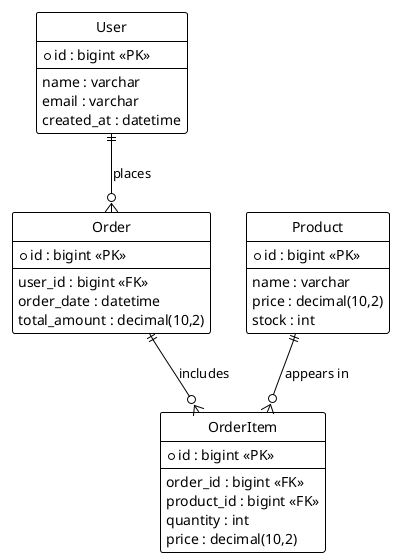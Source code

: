 @startuml
' ERD 다이어그램 스타일 지정
!theme plain
hide circle
hide methods
hide stereotypes

' 엔티티 정의
entity "User" as user {
  *id : bigint <<PK>>
  --
  name : varchar
  email : varchar
  created_at : datetime
}

entity "Product" as product {
  *id : bigint <<PK>>
  --
  name : varchar
  price : decimal(10,2)
  stock : int
}

entity "Order" as order {
  *id : bigint <<PK>>
  --
  user_id : bigint <<FK>>
  order_date : datetime
  total_amount : decimal(10,2)
}

entity "OrderItem" as order_item {
  *id : bigint <<PK>>
  --
  order_id : bigint <<FK>>
  product_id : bigint <<FK>>
  quantity : int
  price : decimal(10,2)
}

' 관계 정의
user ||--o{ order : "places"
order ||--o{ order_item : "includes"
product ||--o{ order_item : "appears in"

@enduml